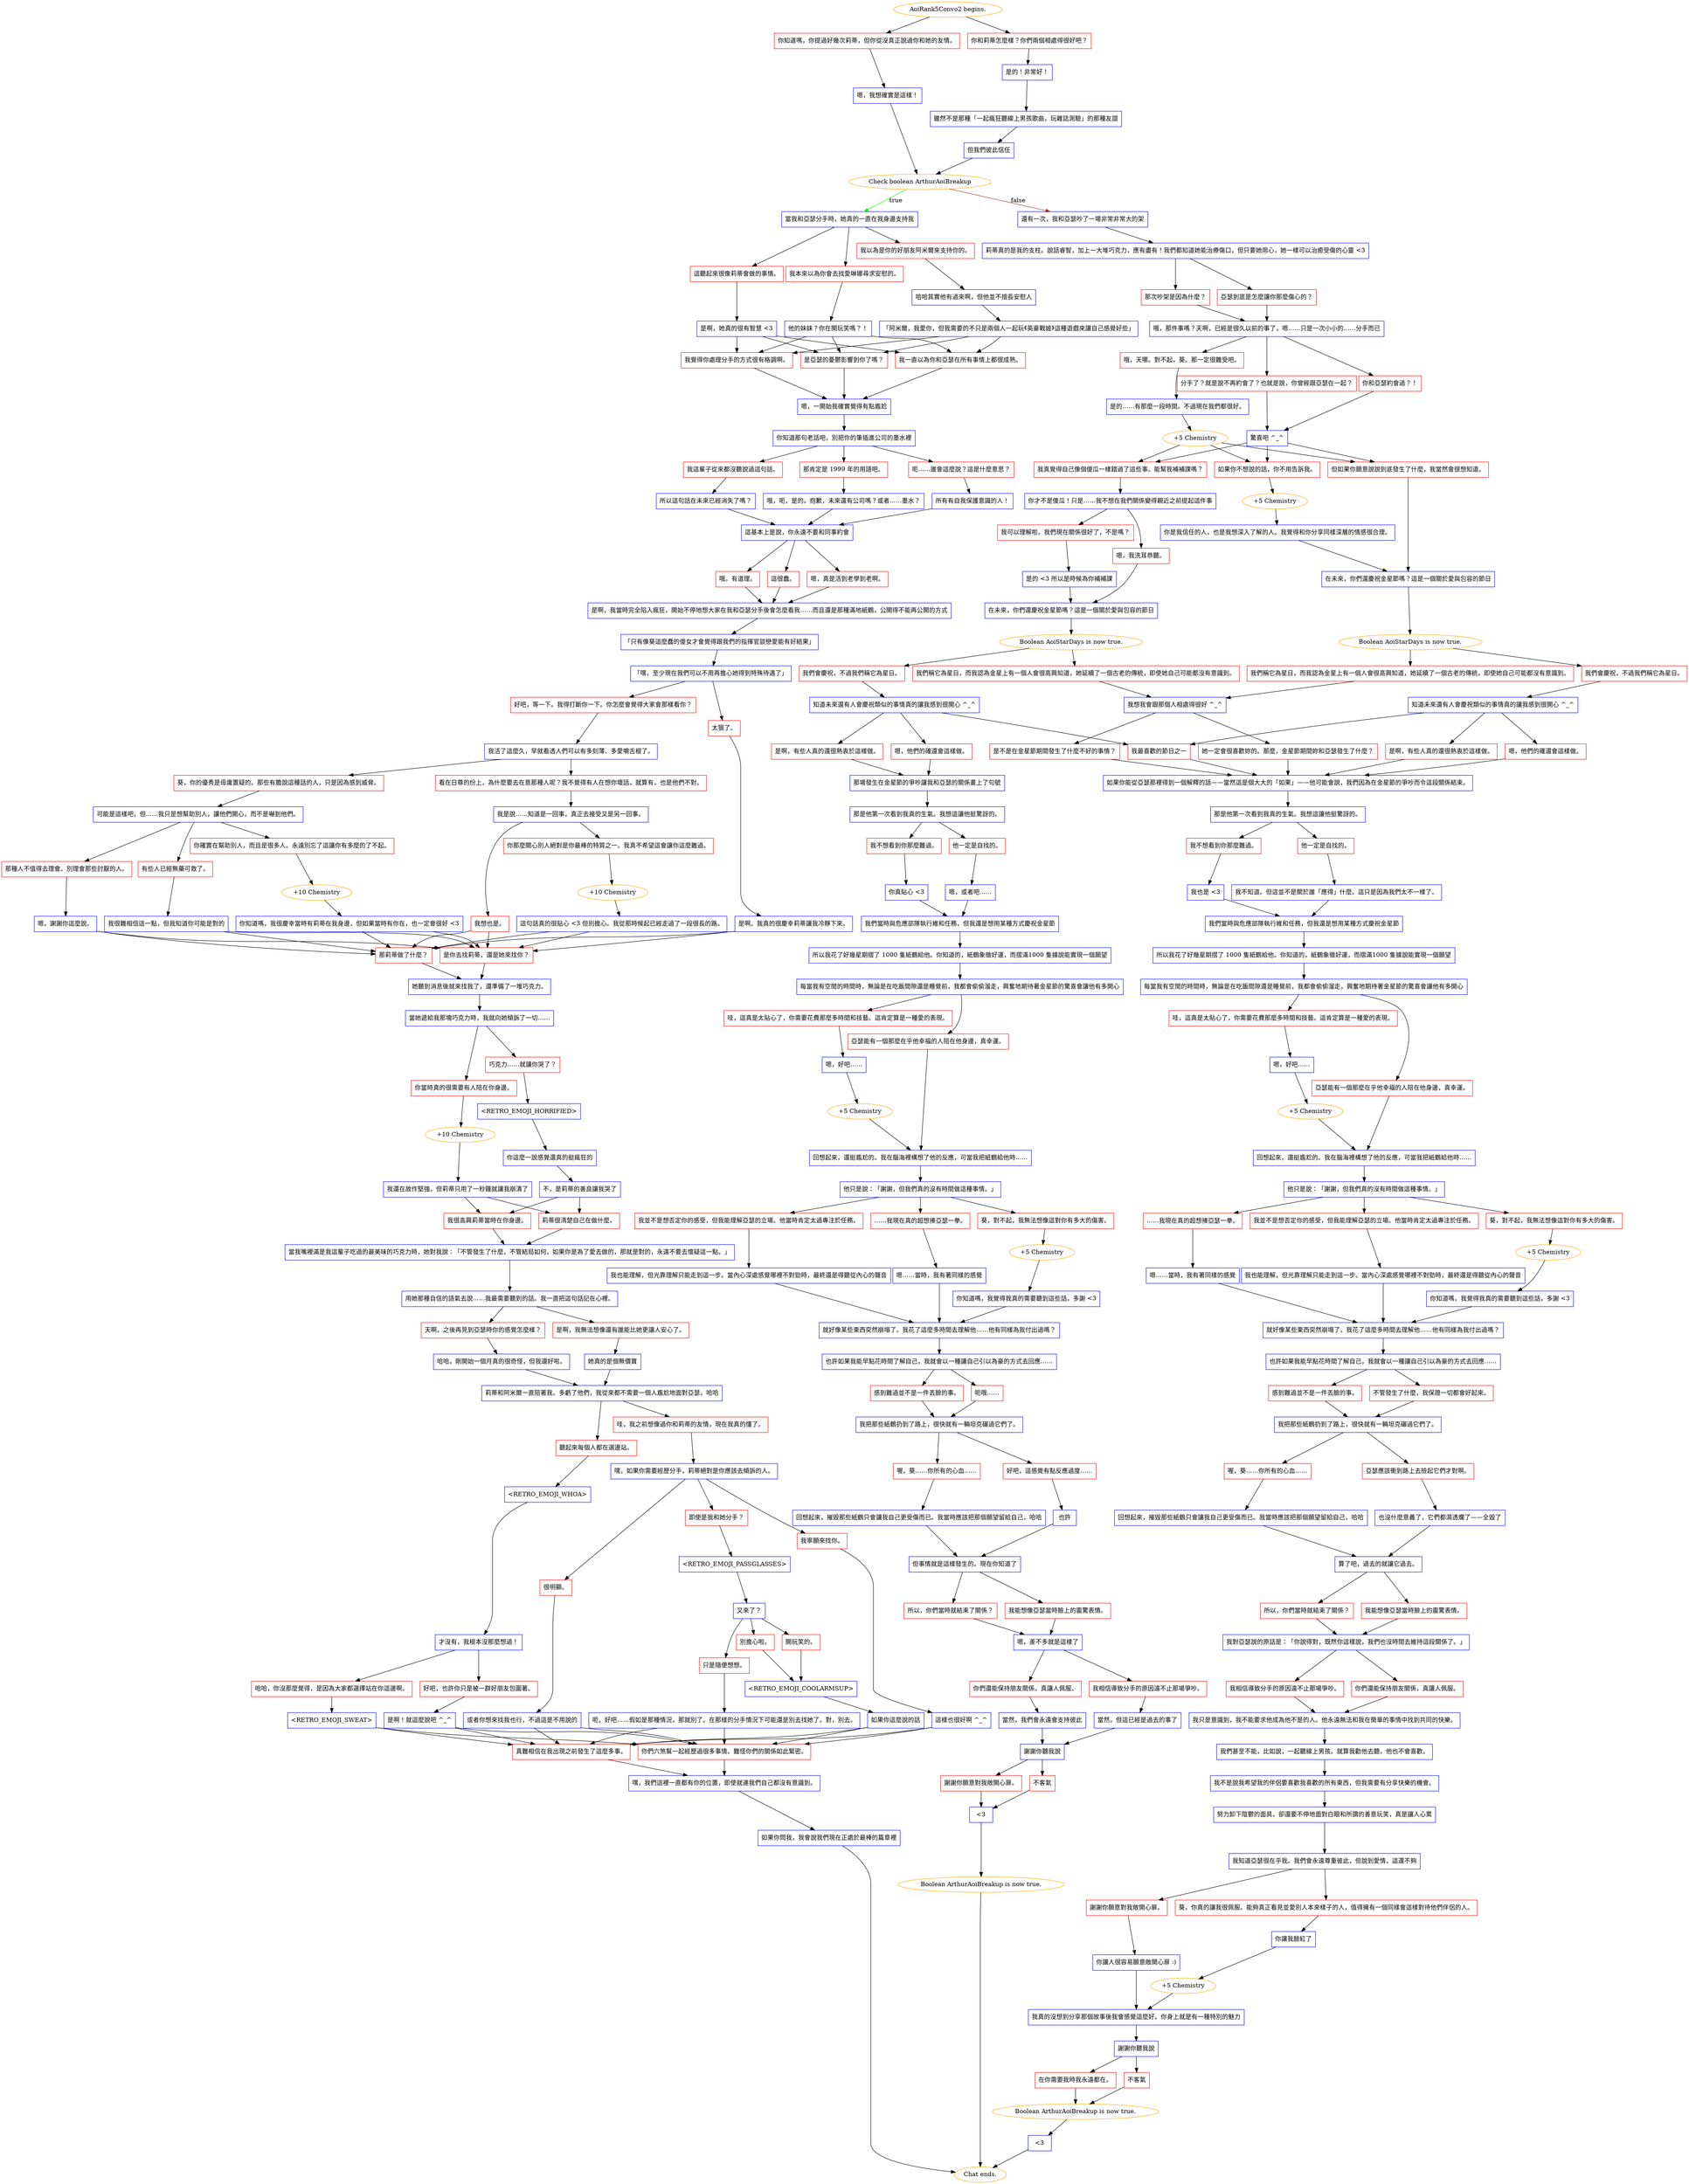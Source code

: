 digraph {
	"AoiRank5Convo2 begins." [color=orange];
		"AoiRank5Convo2 begins." -> j1219576834;
		"AoiRank5Convo2 begins." -> j3741183352;
	j1219576834 [label="你知道嗎，你提過好幾次莉蒂，但你從沒真正說過你和她的友情。",shape=box,color=red];
		j1219576834 -> j3528515944;
	j3741183352 [label="你和莉蒂怎麼樣？你們兩個相處得很好吧？",shape=box,color=red];
		j3741183352 -> j1364242308;
	j3528515944 [label="嗯，我想確實是這樣！",shape=box,color=blue];
		j3528515944 -> j3919667655;
	j1364242308 [label="是的！非常好！",shape=box,color=blue];
		j1364242308 -> j4167697682;
	j3919667655 [label="Check boolean ArthurAoiBreakup",color=orange];
		j3919667655 -> j1253230028 [label=true,color=green];
		j3919667655 -> j1964615605 [label=false,color=brown];
	j4167697682 [label="雖然不是那種「一起瘋狂聽線上男孩歌曲，玩雜誌測驗」的那種友誼",shape=box,color=blue];
		j4167697682 -> j517856877;
	j1253230028 [label="當我和亞瑟分手時，她真的一直在我身邊支持我",shape=box,color=blue];
		j1253230028 -> j1745609973;
		j1253230028 -> j215561400;
		j1253230028 -> j1006953604;
	j1964615605 [label="還有一次，我和亞瑟吵了一場非常非常大的架",shape=box,color=blue];
		j1964615605 -> j203743293;
	j517856877 [label="但我們彼此信任",shape=box,color=blue];
		j517856877 -> j3919667655;
	j1745609973 [label="我本來以為你會去找愛琳娜尋求安慰的。",shape=box,color=red];
		j1745609973 -> j2327440927;
	j215561400 [label="我以為是你的好朋友阿米爾來支持你的。",shape=box,color=red];
		j215561400 -> j1618418861;
	j1006953604 [label="這聽起來很像莉蒂會做的事情。",shape=box,color=red];
		j1006953604 -> j472253137;
	j203743293 [label="莉蒂真的是我的支柱。說話睿智，加上一大堆巧克力，應有盡有！我們都知道她能治療傷口，但只要她用心，她一樣可以治癒受傷的心靈 <3",shape=box,color=blue];
		j203743293 -> j1422362724;
		j203743293 -> j2757212458;
	j2327440927 [label="他的妹妹？你在開玩笑嗎？！",shape=box,color=blue];
		j2327440927 -> j4007356234;
		j2327440927 -> j3386473205;
		j2327440927 -> j3543890154;
	j1618418861 [label="哈哈其實他有過來啊，但他並不擅長安慰人",shape=box,color=blue];
		j1618418861 -> j576557453;
	j472253137 [label="是啊，她真的很有智慧 <3",shape=box,color=blue];
		j472253137 -> j4007356234;
		j472253137 -> j3386473205;
		j472253137 -> j3543890154;
	j1422362724 [label="那次吵架是因為什麼？",shape=box,color=red];
		j1422362724 -> j2252610609;
	j2757212458 [label="亞瑟到底是怎麼讓你那麼傷心的？",shape=box,color=red];
		j2757212458 -> j2252610609;
	j4007356234 [label="是亞瑟的憂鬱影響到你了嗎？",shape=box,color=red];
		j4007356234 -> j1110255949;
	j3386473205 [label="我覺得你處理分手的方式很有格調啊。",shape=box,color=red];
		j3386473205 -> j1110255949;
	j3543890154 [label="我一直以為你和亞瑟在所有事情上都很成熟。",shape=box,color=red];
		j3543890154 -> j1110255949;
	j576557453 [label="「阿米爾，我愛你，但我需要的不只是兩個人一起玩《英豪戰姬》這種遊戲來讓自己感覺好些」",shape=box,color=blue];
		j576557453 -> j4007356234;
		j576557453 -> j3386473205;
		j576557453 -> j3543890154;
	j2252610609 [label="哦，那件事嗎？天啊，已經是很久以前的事了，嗯……只是一次小小的……分手而已",shape=box,color=blue];
		j2252610609 -> j2249115665;
		j2252610609 -> j2503436783;
		j2252610609 -> j329545709;
	j1110255949 [label="嗯，一開始我確實覺得有點尷尬",shape=box,color=blue];
		j1110255949 -> j1200307029;
	j2249115665 [label="你和亞瑟約會過？！",shape=box,color=red];
		j2249115665 -> j2537949965;
	j2503436783 [label="分手了？就是說不再約會了？也就是說，你曾經跟亞瑟在一起？",shape=box,color=red];
		j2503436783 -> j2537949965;
	j329545709 [label="哦，天哪。對不起，葵。那一定很難受吧。",shape=box,color=red];
		j329545709 -> j1531853699;
	j1200307029 [label="你知道那句老話吧，別把你的筆插進公司的墨水裡",shape=box,color=blue];
		j1200307029 -> j2341310166;
		j1200307029 -> j68301596;
		j1200307029 -> j4249735412;
	j2537949965 [label="驚喜吧 ^_^",shape=box,color=blue];
		j2537949965 -> j1886811589;
		j2537949965 -> j3594904448;
		j2537949965 -> j1261948454;
	j1531853699 [label="是的……有那麼一段時間。不過現在我們都很好。",shape=box,color=blue];
		j1531853699 -> j1152607240;
	j2341310166 [label="我這輩子從來都沒聽說過這句話。",shape=box,color=red];
		j2341310166 -> j1592402256;
	j68301596 [label="那肯定是 1999 年的用語吧。",shape=box,color=red];
		j68301596 -> j380724292;
	j4249735412 [label="呃……誰會這麼說？這是什麼意思？",shape=box,color=red];
		j4249735412 -> j1626295446;
	j1886811589 [label="如果你不想說的話，你不用告訴我。",shape=box,color=red];
		j1886811589 -> j689465769;
	j3594904448 [label="但如果你願意說說到底發生了什麼，我當然會很想知道。",shape=box,color=red];
		j3594904448 -> j669605383;
	j1261948454 [label="我真覺得自己像個傻瓜一樣錯過了這些事。能幫我補補課嗎？",shape=box,color=red];
		j1261948454 -> j2165755496;
	j1152607240 [label="+5 Chemistry",color=orange];
		j1152607240 -> j1886811589;
		j1152607240 -> j3594904448;
		j1152607240 -> j1261948454;
	j1592402256 [label="所以這句話在未來已經消失了嗎？",shape=box,color=blue];
		j1592402256 -> j1176616165;
	j380724292 [label="哦，呃，是的。抱歉，未來還有公司嗎？或者……墨水？",shape=box,color=blue];
		j380724292 -> j1176616165;
	j1626295446 [label="所有有自我保護意識的人！",shape=box,color=blue];
		j1626295446 -> j1176616165;
	j689465769 [label="+5 Chemistry",color=orange];
		j689465769 -> j433494141;
	j669605383 [label="在未來，你們還慶祝金星節嗎？這是一個關於愛與包容的節日",shape=box,color=blue];
		j669605383 -> j3698431878;
	j2165755496 [label="你才不是傻瓜！只是……我不想在我們關係變得親近之前提起這件事",shape=box,color=blue];
		j2165755496 -> j2809873795;
		j2165755496 -> j1650780552;
	j1176616165 [label="這基本上是說，你永遠不要和同事約會",shape=box,color=blue];
		j1176616165 -> j3472350342;
		j1176616165 -> j4115084031;
		j1176616165 -> j3898348953;
	j433494141 [label="你是我信任的人，也是我想深入了解的人。我覺得和你分享同樣深層的情感很合理。",shape=box,color=blue];
		j433494141 -> j669605383;
	j3698431878 [label="Boolean AoiStarDays is now true.",color=orange];
		j3698431878 -> j3470167172;
		j3698431878 -> j3015850959;
	j2809873795 [label="嗯，我洗耳恭聽。",shape=box,color=red];
		j2809873795 -> j813625162;
	j1650780552 [label="我可以理解啦。我們現在關係很好了，不是嗎？",shape=box,color=red];
		j1650780552 -> j4037189066;
	j3472350342 [label="哦。有道理。",shape=box,color=red];
		j3472350342 -> j686553309;
	j4115084031 [label="這很蠢。",shape=box,color=red];
		j4115084031 -> j686553309;
	j3898348953 [label="嗯，真是活到老學到老啊。",shape=box,color=red];
		j3898348953 -> j686553309;
	j3470167172 [label="我們會慶祝，不過我們稱它為星日。",shape=box,color=red];
		j3470167172 -> j2689948164;
	j3015850959 [label="我們稱它為星日，而我認為金星上有一個人會很高興知道，她延續了一個古老的傳統，即使她自己可能都沒有意識到。",shape=box,color=red];
		j3015850959 -> j2327911177;
	j813625162 [label="在未來，你們還慶祝金星節嗎？這是一個關於愛與包容的節日",shape=box,color=blue];
		j813625162 -> j3257642712;
	j4037189066 [label="是的 <3 所以是時候為你補補課",shape=box,color=blue];
		j4037189066 -> j813625162;
	j686553309 [label="是啊，我當時完全陷入瘋狂，開始不停地想大家在我和亞瑟分手後會怎麼看我……而且還是那種滿地紙鶴，公開得不能再公開的方式",shape=box,color=blue];
		j686553309 -> j363231354;
	j2689948164 [label="知道未來還有人會慶祝類似的事情真的讓我感到很開心 ^_^",shape=box,color=blue];
		j2689948164 -> j1473282625;
		j2689948164 -> j1399047081;
		j2689948164 -> j1993857886;
	j2327911177 [label="我想我會跟那個人相處得很好 ^_^",shape=box,color=blue];
		j2327911177 -> j4288255882;
		j2327911177 -> j125312903;
	j3257642712 [label="Boolean AoiStarDays is now true.",color=orange];
		j3257642712 -> j2775818034;
		j3257642712 -> j739601492;
	j363231354 [label="「只有像葵這麼蠢的傻女才會覺得跟我們的指揮官談戀愛能有好結果」",shape=box,color=blue];
		j363231354 -> j653130878;
	j1473282625 [label="嗯，他們的確還會這樣做。",shape=box,color=red];
		j1473282625 -> j2757605621;
	j1399047081 [label="是啊，有些人真的還很熱衷於這樣做。",shape=box,color=red];
		j1399047081 -> j2757605621;
	j1993857886 [label="我最喜歡的節日之一",shape=box,color=red];
		j1993857886 -> j2757605621;
	j4288255882 [label="她一定會很喜歡妳的。那麼，金星節期間妳和亞瑟發生了什麼？",shape=box,color=red];
		j4288255882 -> j2757605621;
	j125312903 [label="是不是在金星節期間發生了什麼不好的事情？",shape=box,color=red];
		j125312903 -> j2757605621;
	j2775818034 [label="我們稱它為星日，而我認為金星上有一個人會很高興知道，她延續了一個古老的傳統，即使她自己可能都沒有意識到。",shape=box,color=red];
		j2775818034 -> j2327911177;
	j739601492 [label="我們會慶祝，不過我們稱它為星日。",shape=box,color=red];
		j739601492 -> j2520446049;
	j653130878 [label="「嘿，至少現在我們可以不用再擔心她得到特殊待遇了」",shape=box,color=blue];
		j653130878 -> j3626180620;
		j653130878 -> j2418344172;
	j2757605621 [label="如果你能從亞瑟那裡得到一個解釋的話——當然這是個大大的「如果」——他可能會說，我們因為在金星節的爭吵而令這段關係結束。",shape=box,color=blue];
		j2757605621 -> j4073305794;
	j2520446049 [label="知道未來還有人會慶祝類似的事情真的讓我感到很開心 ^_^",shape=box,color=blue];
		j2520446049 -> j1993857886;
		j2520446049 -> j1756031261;
		j2520446049 -> j427446231;
	j3626180620 [label="好吧，等一下。我得打斷你一下。你怎麼會覺得大家會那樣看你？",shape=box,color=red];
		j3626180620 -> j4122963330;
	j2418344172 [label="太狠了。",shape=box,color=red];
		j2418344172 -> j1331965880;
	j4073305794 [label="那是他第一次看到我真的生氣。我想這讓他挺驚訝的。",shape=box,color=blue];
		j4073305794 -> j3545905682;
		j4073305794 -> j3599149995;
	j1756031261 [label="是啊，有些人真的還很熱衷於這樣做。",shape=box,color=red];
		j1756031261 -> j1482851847;
	j427446231 [label="嗯，他們的確還會這樣做。",shape=box,color=red];
		j427446231 -> j1482851847;
	j4122963330 [label="我活了這麼久，早就看透人們可以有多刻薄、多愛嚼舌根了。",shape=box,color=blue];
		j4122963330 -> j591146598;
		j4122963330 -> j1239472028;
	j1331965880 [label="是啊。我真的很慶幸莉蒂讓我冷靜下來。",shape=box,color=blue];
		j1331965880 -> j1334637706;
		j1331965880 -> j1898327320;
	j3545905682 [label="我不想看到你那麼難過。",shape=box,color=red];
		j3545905682 -> j2112105415;
	j3599149995 [label="他一定是自找的。",shape=box,color=red];
		j3599149995 -> j1570220923;
	j1482851847 [label="那場發生在金星節的爭吵讓我和亞瑟的關係畫上了句號",shape=box,color=blue];
		j1482851847 -> j2907761421;
	j591146598 [label="看在日尊的份上，為什麼要去在意那種人呢？我不覺得有人在想你壞話，就算有，也是他們不對。",shape=box,color=red];
		j591146598 -> j303180169;
	j1239472028 [label="葵，你的優秀是毋庸置疑的。那些有膽說這種話的人，只是因為感到威脅。",shape=box,color=red];
		j1239472028 -> j2742531843;
	j1334637706 [label="是你去找莉蒂，還是她來找你？",shape=box,color=red];
		j1334637706 -> j272308439;
	j1898327320 [label="那莉蒂做了什麼？",shape=box,color=red];
		j1898327320 -> j272308439;
	j2112105415 [label="我也是 <3",shape=box,color=blue];
		j2112105415 -> j1314487985;
	j1570220923 [label="我不知道。但這並不是關於誰「應得」什麼。這只是因為我們太不一樣了。",shape=box,color=blue];
		j1570220923 -> j1314487985;
	j2907761421 [label="那是他第一次看到我真的生氣。我想這讓他挺驚訝的。",shape=box,color=blue];
		j2907761421 -> j741145889;
		j2907761421 -> j1801607809;
	j303180169 [label="我是說……知道是一回事，真正去接受又是另一回事。",shape=box,color=blue];
		j303180169 -> j2138325838;
		j303180169 -> j3938728847;
	j2742531843 [label="可能是這樣吧，但……我只是想幫助別人，讓他們開心，而不是嚇到他們。",shape=box,color=blue];
		j2742531843 -> j3288972318;
		j2742531843 -> j2593364757;
		j2742531843 -> j4202388338;
	j272308439 [label="她聽到消息後就來找我了，還準備了一堆巧克力。",shape=box,color=blue];
		j272308439 -> j3345186970;
	j1314487985 [label="我們當時與危應部隊執行維和任務，但我還是想用某種方式慶祝金星節",shape=box,color=blue];
		j1314487985 -> j3510285497;
	j741145889 [label="我不想看到你那麼難過。",shape=box,color=red];
		j741145889 -> j2270029895;
	j1801607809 [label="他一定是自找的。",shape=box,color=red];
		j1801607809 -> j3858122742;
	j2138325838 [label="你那麼關心別人絕對是你最棒的特質之一。我真不希望這會讓你這麼難過。",shape=box,color=red];
		j2138325838 -> j1519413429;
	j3938728847 [label="我想也是。",shape=box,color=red];
		j3938728847 -> j1334637706;
		j3938728847 -> j1898327320;
	j3288972318 [label="那種人不值得去理會。別理會那些討厭的人。",shape=box,color=red];
		j3288972318 -> j538283191;
	j2593364757 [label="有些人已經無藥可救了。",shape=box,color=red];
		j2593364757 -> j3981135358;
	j4202388338 [label="你確實在幫助別人，而且是很多人。永遠別忘了這讓你有多麼的了不起。",shape=box,color=red];
		j4202388338 -> j619746733;
	j3345186970 [label="當她遞給我那塊巧克力時，我就向她傾訴了一切……",shape=box,color=blue];
		j3345186970 -> j3193607002;
		j3345186970 -> j3633649691;
	j3510285497 [label="所以我花了好幾星期摺了 1000 隻紙鶴給他。你知道的，紙鶴象徵好運，而摺滿1000 隻據說能實現一個願望",shape=box,color=blue];
		j3510285497 -> j1749223386;
	j2270029895 [label="你真貼心 <3",shape=box,color=blue];
		j2270029895 -> j1807827208;
	j3858122742 [label="嗯，或者吧……",shape=box,color=blue];
		j3858122742 -> j1807827208;
	j1519413429 [label="+10 Chemistry",color=orange];
		j1519413429 -> j667269728;
	j538283191 [label="嗯，謝謝你這麼說。",shape=box,color=blue];
		j538283191 -> j1334637706;
		j538283191 -> j1898327320;
	j3981135358 [label="我很難相信這一點，但我知道你可能是對的",shape=box,color=blue];
		j3981135358 -> j1334637706;
		j3981135358 -> j1898327320;
	j619746733 [label="+10 Chemistry",color=orange];
		j619746733 -> j2930100505;
	j3193607002 [label="你當時真的很需要有人陪在你身邊。",shape=box,color=red];
		j3193607002 -> j7685559;
	j3633649691 [label="巧克力……就讓你哭了？",shape=box,color=red];
		j3633649691 -> j1587809491;
	j1749223386 [label="每當我有空閒的時間時，無論是在吃飯間隙還是睡覺前，我都會偷偷溜走，興奮地期待著金星節的驚喜會讓他有多開心",shape=box,color=blue];
		j1749223386 -> j884032946;
		j1749223386 -> j2376176952;
	j1807827208 [label="我們當時與危應部隊執行維和任務，但我還是想用某種方式慶祝金星節",shape=box,color=blue];
		j1807827208 -> j2681135991;
	j667269728 [label="這句話真的很貼心 <3 但別擔心。我從那時候起已經走過了一段很長的路。",shape=box,color=blue];
		j667269728 -> j1334637706;
		j667269728 -> j1898327320;
	j2930100505 [label="你知道嗎，我很慶幸當時有莉蒂在我身邊，但如果當時有你在，也一定會很好 <3",shape=box,color=blue];
		j2930100505 -> j1334637706;
		j2930100505 -> j1898327320;
	j7685559 [label="+10 Chemistry",color=orange];
		j7685559 -> j818144376;
	j1587809491 [label="<RETRO_EMOJI_HORRIFIED>",shape=box,color=blue];
		j1587809491 -> j3050440420;
	j884032946 [label="哇，這真是太貼心了，你需要花費那麼多時間和技藝。這肯定算是一種愛的表現。",shape=box,color=red];
		j884032946 -> j1838939023;
	j2376176952 [label="亞瑟能有一個那麼在乎他幸福的人陪在他身邊，真幸運。",shape=box,color=red];
		j2376176952 -> j3821232514;
	j2681135991 [label="所以我花了好幾星期摺了 1000 隻紙鶴給他。你知道的，紙鶴象徵好運，而摺滿1000 隻據說能實現一個願望",shape=box,color=blue];
		j2681135991 -> j1403696878;
	j818144376 [label="我還在故作堅強，但莉蒂只用了一秒鐘就讓我崩潰了",shape=box,color=blue];
		j818144376 -> j3010035928;
		j818144376 -> j1368685505;
	j3050440420 [label="你這麼一說感覺還真的挺瘋狂的",shape=box,color=blue];
		j3050440420 -> j1466793496;
	j1838939023 [label="嗯，好吧……",shape=box,color=blue];
		j1838939023 -> j210640776;
	j3821232514 [label="回想起來，還挺尷尬的。我在腦海裡構想了他的反應，可當我把紙鶴給他時……",shape=box,color=blue];
		j3821232514 -> j3252231199;
	j1403696878 [label="每當我有空閒的時間時，無論是在吃飯間隙還是睡覺前，我都會偷偷溜走，興奮地期待著金星節的驚喜會讓他有多開心",shape=box,color=blue];
		j1403696878 -> j1529350644;
		j1403696878 -> j4256028580;
	j3010035928 [label="我很高興莉蒂當時在你身邊。",shape=box,color=red];
		j3010035928 -> j638850055;
	j1368685505 [label="莉蒂很清楚自己在做什麼。",shape=box,color=red];
		j1368685505 -> j638850055;
	j1466793496 [label="不，是莉蒂的善良讓我哭了",shape=box,color=blue];
		j1466793496 -> j3010035928;
		j1466793496 -> j1368685505;
	j210640776 [label="+5 Chemistry",color=orange];
		j210640776 -> j3821232514;
	j3252231199 [label="他只是說：「謝謝，但我們真的沒有時間做這種事情。」",shape=box,color=blue];
		j3252231199 -> j446805051;
		j3252231199 -> j77350357;
		j3252231199 -> j2494765422;
	j1529350644 [label="亞瑟能有一個那麼在乎他幸福的人陪在他身邊，真幸運。",shape=box,color=red];
		j1529350644 -> j284867216;
	j4256028580 [label="哇，這真是太貼心了，你需要花費那麼多時間和技藝。這肯定算是一種愛的表現。",shape=box,color=red];
		j4256028580 -> j2210801635;
	j638850055 [label="當我嘴裡滿是我這輩子吃過的最美味的巧克力時，她對我說：「不管發生了什麼，不管結局如何，如果你是為了愛去做的，那就是對的，永遠不要去懷疑這一點。」",shape=box,color=blue];
		j638850055 -> j3633128115;
	j446805051 [label="……我現在真的超想揍亞瑟一拳。",shape=box,color=red];
		j446805051 -> j2925175959;
	j77350357 [label="葵，對不起，我無法想像這對你有多大的傷害。",shape=box,color=red];
		j77350357 -> j2832212249;
	j2494765422 [label="我並不是想否定你的感受，但我能理解亞瑟的立場。他當時肯定太過專注於任務。",shape=box,color=red];
		j2494765422 -> j536851211;
	j284867216 [label="回想起來，還挺尷尬的。我在腦海裡構想了他的反應，可當我把紙鶴給他時……",shape=box,color=blue];
		j284867216 -> j3017609286;
	j2210801635 [label="嗯，好吧……",shape=box,color=blue];
		j2210801635 -> j3071254588;
	j3633128115 [label="用她那種自信的語氣去說……我最需要聽到的話。我一直把這句話記在心裡。",shape=box,color=blue];
		j3633128115 -> j1066485446;
		j3633128115 -> j88173875;
	j2925175959 [label="嗯……當時，我有著同樣的感覺",shape=box,color=blue];
		j2925175959 -> j3760917324;
	j2832212249 [label="+5 Chemistry",color=orange];
		j2832212249 -> j310227879;
	j536851211 [label="我也能理解，但光靠理解只能走到這一步。當內心深處感覺哪裡不對勁時，最終還是得聽從內心的聲音",shape=box,color=blue];
		j536851211 -> j3760917324;
	j3017609286 [label="他只是說：「謝謝，但我們真的沒有時間做這種事情。」",shape=box,color=blue];
		j3017609286 -> j1896101794;
		j3017609286 -> j1965216187;
		j3017609286 -> j1355515085;
	j3071254588 [label="+5 Chemistry",color=orange];
		j3071254588 -> j284867216;
	j1066485446 [label="天啊，之後再見到亞瑟時你的感覺怎麼樣？",shape=box,color=red];
		j1066485446 -> j3667642234;
	j88173875 [label="是啊，我無法想像還有誰能比她更讓人安心了。",shape=box,color=red];
		j88173875 -> j138849482;
	j3760917324 [label="就好像某些東西突然崩塌了。我花了這麼多時間去理解他……他有同樣為我付出過嗎？",shape=box,color=blue];
		j3760917324 -> j1115634636;
	j310227879 [label="你知道嗎，我覺得我真的需要聽到這些話，多謝 <3",shape=box,color=blue];
		j310227879 -> j3760917324;
	j1896101794 [label="我並不是想否定你的感受，但我能理解亞瑟的立場。他當時肯定太過專注於任務。",shape=box,color=red];
		j1896101794 -> j3320250071;
	j1965216187 [label="葵，對不起，我無法想像這對你有多大的傷害。",shape=box,color=red];
		j1965216187 -> j3314279450;
	j1355515085 [label="……我現在真的超想揍亞瑟一拳。",shape=box,color=red];
		j1355515085 -> j1393683987;
	j3667642234 [label="哈哈，剛開始一個月真的很奇怪，但我還好啦。",shape=box,color=blue];
		j3667642234 -> j3306088993;
	j138849482 [label="她真的是個無價寶",shape=box,color=blue];
		j138849482 -> j3306088993;
	j1115634636 [label="也許如果我能早點花時間了解自己，我就會以一種讓自己引以為豪的方式去回應……",shape=box,color=blue];
		j1115634636 -> j653466794;
		j1115634636 -> j2794372678;
	j3320250071 [label="我也能理解，但光靠理解只能走到這一步。當內心深處感覺哪裡不對勁時，最終還是得聽從內心的聲音",shape=box,color=blue];
		j3320250071 -> j3592979005;
	j3314279450 [label="+5 Chemistry",color=orange];
		j3314279450 -> j3046963683;
	j1393683987 [label="嗯……當時，我有著同樣的感覺",shape=box,color=blue];
		j1393683987 -> j3592979005;
	j3306088993 [label="莉蒂和阿米爾一直陪著我。多虧了他們，我從來都不需要一個人尷尬地面對亞瑟，哈哈",shape=box,color=blue];
		j3306088993 -> j2211324821;
		j3306088993 -> j1771136546;
	j653466794 [label="感到難過並不是一件丟臉的事。",shape=box,color=red];
		j653466794 -> j3337469434;
	j2794372678 [label="不管發生了什麼，我保證一切都會好起來。",shape=box,color=red];
		j2794372678 -> j3337469434;
	j3592979005 [label="就好像某些東西突然崩塌了。我花了這麼多時間去理解他……他有同樣為我付出過嗎？",shape=box,color=blue];
		j3592979005 -> j1915682895;
	j3046963683 [label="你知道嗎，我覺得我真的需要聽到這些話，多謝 <3",shape=box,color=blue];
		j3046963683 -> j3592979005;
	j2211324821 [label="哇，我之前想像過你和莉蒂的友情，現在我真的懂了。",shape=box,color=red];
		j2211324821 -> j1853835253;
	j1771136546 [label="聽起來每個人都在選邊站。",shape=box,color=red];
		j1771136546 -> j194552089;
	j3337469434 [label="我把那些紙鶴扔到了路上，很快就有一輛坦克碾過它們了。",shape=box,color=blue];
		j3337469434 -> j2754488407;
		j3337469434 -> j3728728526;
	j1915682895 [label="也許如果我能早點花時間了解自己，我就會以一種讓自己引以為豪的方式去回應……",shape=box,color=blue];
		j1915682895 -> j2126424100;
		j1915682895 -> j1342636812;
	j1853835253 [label="嘿，如果你需要經歷分手，莉蒂絕對是你應該去傾訴的人。",shape=box,color=blue];
		j1853835253 -> j272303542;
		j1853835253 -> j3786548459;
		j1853835253 -> j2656370133;
	j194552089 [label="<RETRO_EMOJI_WHOA>",shape=box,color=blue];
		j194552089 -> j2178778353;
	j2754488407 [label="喔，葵……你所有的心血……",shape=box,color=red];
		j2754488407 -> j1151225603;
	j3728728526 [label="亞瑟應該衝到路上去撿起它們才對啊。",shape=box,color=red];
		j3728728526 -> j1993285676;
	j2126424100 [label="感到難過並不是一件丟臉的事。",shape=box,color=red];
		j2126424100 -> j4269136523;
	j1342636812 [label="呃哦……",shape=box,color=red];
		j1342636812 -> j4269136523;
	j272303542 [label="即使是我和她分手？",shape=box,color=red];
		j272303542 -> j4286987195;
	j3786548459 [label="我寧願來找你。",shape=box,color=red];
		j3786548459 -> j4101039443;
	j2656370133 [label="很明顯。",shape=box,color=red];
		j2656370133 -> j2636332114;
	j2178778353 [label="才沒有，我根本沒那麼想過！",shape=box,color=blue];
		j2178778353 -> j979158552;
		j2178778353 -> j3550298781;
	j1151225603 [label="回想起來，摧毀那些紙鶴只會讓我自己更受傷而已。我當時應該把那個願望留給自己，哈哈",shape=box,color=blue];
		j1151225603 -> j3163659110;
	j1993285676 [label="也沒什麼意義了，它們都濕透爛了——全毀了",shape=box,color=blue];
		j1993285676 -> j3163659110;
	j4269136523 [label="我把那些紙鶴扔到了路上，很快就有一輛坦克碾過它們了。",shape=box,color=blue];
		j4269136523 -> j1629032178;
		j4269136523 -> j3918453563;
	j4286987195 [label="<RETRO_EMOJI_PASSGLASSES>",shape=box,color=blue];
		j4286987195 -> j443326485;
	j4101039443 [label="這樣也很好啊 ^_^",shape=box,color=blue];
		j4101039443 -> j1813379663;
		j4101039443 -> j3206199086;
	j2636332114 [label="或者你想來找我也行，不過這是不用說的",shape=box,color=blue];
		j2636332114 -> j1813379663;
		j2636332114 -> j3206199086;
	j979158552 [label="哈哈，你沒那麼覺得，是因為大家都選擇站在你這邊啊。",shape=box,color=red];
		j979158552 -> j3599167279;
	j3550298781 [label="好吧，也許你只是被一群好朋友包圍著。",shape=box,color=red];
		j3550298781 -> j734346259;
	j3163659110 [label="算了吧，過去的就讓它過去。",shape=box,color=blue];
		j3163659110 -> j3073664225;
		j3163659110 -> j2032679492;
	j1629032178 [label="喔，葵……你所有的心血……",shape=box,color=red];
		j1629032178 -> j547142587;
	j3918453563 [label="好吧，這感覺有點反應過度……",shape=box,color=red];
		j3918453563 -> j3303843533;
	j443326485 [label="又來了？",shape=box,color=blue];
		j443326485 -> j1882386554;
		j443326485 -> j3655991773;
		j443326485 -> j3932025479;
	j1813379663 [label="你們六煞幫一起經歷過很多事情。難怪你們的關係如此緊密。",shape=box,color=red];
		j1813379663 -> j2991457456;
	j3206199086 [label="真難相信在我出現之前發生了這麼多事。",shape=box,color=red];
		j3206199086 -> j2991457456;
	j3599167279 [label="<RETRO_EMOJI_SWEAT>",shape=box,color=blue];
		j3599167279 -> j1813379663;
		j3599167279 -> j3206199086;
	j734346259 [label="是啊！就這麼說吧 ^_^",shape=box,color=blue];
		j734346259 -> j1813379663;
		j734346259 -> j3206199086;
	j3073664225 [label="所以，你們當時就結束了關係？",shape=box,color=red];
		j3073664225 -> j2681857772;
	j2032679492 [label="我能想像亞瑟當時臉上的震驚表情。",shape=box,color=red];
		j2032679492 -> j2681857772;
	j547142587 [label="回想起來，摧毀那些紙鶴只會讓我自己更受傷而已。我當時應該把那個願望留給自己，哈哈",shape=box,color=blue];
		j547142587 -> j2390140543;
	j3303843533 [label="也許",shape=box,color=blue];
		j3303843533 -> j2390140543;
	j1882386554 [label="只是隨便想想。",shape=box,color=red];
		j1882386554 -> j1130076368;
	j3655991773 [label="開玩笑的。",shape=box,color=red];
		j3655991773 -> j1984807263;
	j3932025479 [label="別擔心啦。",shape=box,color=red];
		j3932025479 -> j1984807263;
	j2991457456 [label="嘿，我們這裡一直都有你的位置，即使就連我們自己都沒有意識到。",shape=box,color=blue];
		j2991457456 -> j754089648;
	j2681857772 [label="我對亞瑟說的原話是：「你說得對，既然你這樣說，我們也沒時間去維持這段關係了。」",shape=box,color=blue];
		j2681857772 -> j2209921834;
		j2681857772 -> j2183826472;
	j2390140543 [label="但事情就是這樣發生的。現在你知道了",shape=box,color=blue];
		j2390140543 -> j77161804;
		j2390140543 -> j2140320566;
	j1130076368 [label="呃，好吧……假如是那種情況，那就別了。在那樣的分手情況下可能還是別去找她了。對，別去。",shape=box,color=blue];
		j1130076368 -> j1813379663;
		j1130076368 -> j3206199086;
	j1984807263 [label="<RETRO_EMOJI_COOLARMSUP>",shape=box,color=blue];
		j1984807263 -> j2805648365;
	j754089648 [label="如果你問我，我會說我們現在正處於最棒的篇章裡",shape=box,color=blue];
		j754089648 -> "Chat ends.";
	j2209921834 [label="你們還能保持朋友關係，真讓人佩服。",shape=box,color=red];
		j2209921834 -> j1189922826;
	j2183826472 [label="我相信導致分手的原因遠不止那場爭吵。",shape=box,color=red];
		j2183826472 -> j1189922826;
	j77161804 [label="所以，你們當時就結束了關係？",shape=box,color=red];
		j77161804 -> j679921532;
	j2140320566 [label="我能想像亞瑟當時臉上的震驚表情。",shape=box,color=red];
		j2140320566 -> j679921532;
	j2805648365 [label="如果你這麼說的話",shape=box,color=blue];
		j2805648365 -> j1813379663;
		j2805648365 -> j3206199086;
	"Chat ends." [color=orange];
	j1189922826 [label="我只是意識到，我不能要求他成為他不是的人。他永遠無法和我在簡單的事情中找到共同的快樂。",shape=box,color=blue];
		j1189922826 -> j285245210;
	j679921532 [label="嗯，差不多就是這樣了",shape=box,color=blue];
		j679921532 -> j3333678941;
		j679921532 -> j263610839;
	j285245210 [label="我們甚至不能，比如說，一起聽線上男孩。就算我勸他去聽，他也不會喜歡。",shape=box,color=blue];
		j285245210 -> j3284983868;
	j3333678941 [label="你們還能保持朋友關係，真讓人佩服。",shape=box,color=red];
		j3333678941 -> j459571446;
	j263610839 [label="我相信導致分手的原因遠不止那場爭吵。",shape=box,color=red];
		j263610839 -> j2954903554;
	j3284983868 [label="我不是說我希望我的伴侶要喜歡我喜歡的所有東西，但我需要有分享快樂的機會。",shape=box,color=blue];
		j3284983868 -> j3874627947;
	j459571446 [label="當然，我們會永遠會支持彼此",shape=box,color=blue];
		j459571446 -> j1667310970;
	j2954903554 [label="當然，但這已經是過去的事了",shape=box,color=blue];
		j2954903554 -> j1667310970;
	j3874627947 [label="努力卸下陰鬱的面具，卻還要不停地面對白眼和所謂的善意玩笑，真是讓人心累",shape=box,color=blue];
		j3874627947 -> j2323387878;
	j1667310970 [label="謝謝你聽我說",shape=box,color=blue];
		j1667310970 -> j3531728785;
		j1667310970 -> j1610901901;
	j2323387878 [label="我知道亞瑟很在乎我。我們會永遠尊重彼此，但說到愛情，這還不夠",shape=box,color=blue];
		j2323387878 -> j1209773603;
		j2323387878 -> j319464855;
	j3531728785 [label="不客氣",shape=box,color=red];
		j3531728785 -> j3847458547;
	j1610901901 [label="謝謝你願意對我敞開心扉。",shape=box,color=red];
		j1610901901 -> j3847458547;
	j1209773603 [label="謝謝你願意對我敞開心扉。",shape=box,color=red];
		j1209773603 -> j2784392978;
	j319464855 [label="葵，你真的讓我很佩服。能夠真正看見並愛別人本來樣子的人，值得擁有一個同樣會這樣對待他們伴侶的人。",shape=box,color=red];
		j319464855 -> j2916234155;
	j3847458547 [label="<3",shape=box,color=blue];
		j3847458547 -> j122023758;
	j2784392978 [label="你讓人很容易願意敞開心扉 :)",shape=box,color=blue];
		j2784392978 -> j3784536455;
	j2916234155 [label="你讓我臉紅了",shape=box,color=blue];
		j2916234155 -> j308461918;
	j122023758 [label="Boolean ArthurAoiBreakup is now true.",color=orange];
		j122023758 -> "Chat ends.";
	j3784536455 [label="我真的沒想到分享那個故事後我會感覺這麼好。你身上就是有一種特別的魅力",shape=box,color=blue];
		j3784536455 -> j3107471459;
	j308461918 [label="+5 Chemistry",color=orange];
		j308461918 -> j3784536455;
	j3107471459 [label="謝謝你聽我說",shape=box,color=blue];
		j3107471459 -> j3823128609;
		j3107471459 -> j2965889289;
	j3823128609 [label="在你需要我時我永遠都在。",shape=box,color=red];
		j3823128609 -> j242659642;
	j2965889289 [label="不客氣",shape=box,color=red];
		j2965889289 -> j242659642;
	j242659642 [label="Boolean ArthurAoiBreakup is now true.",color=orange];
		j242659642 -> j1841680728;
	j1841680728 [label="<3",shape=box,color=blue];
		j1841680728 -> "Chat ends.";
}
